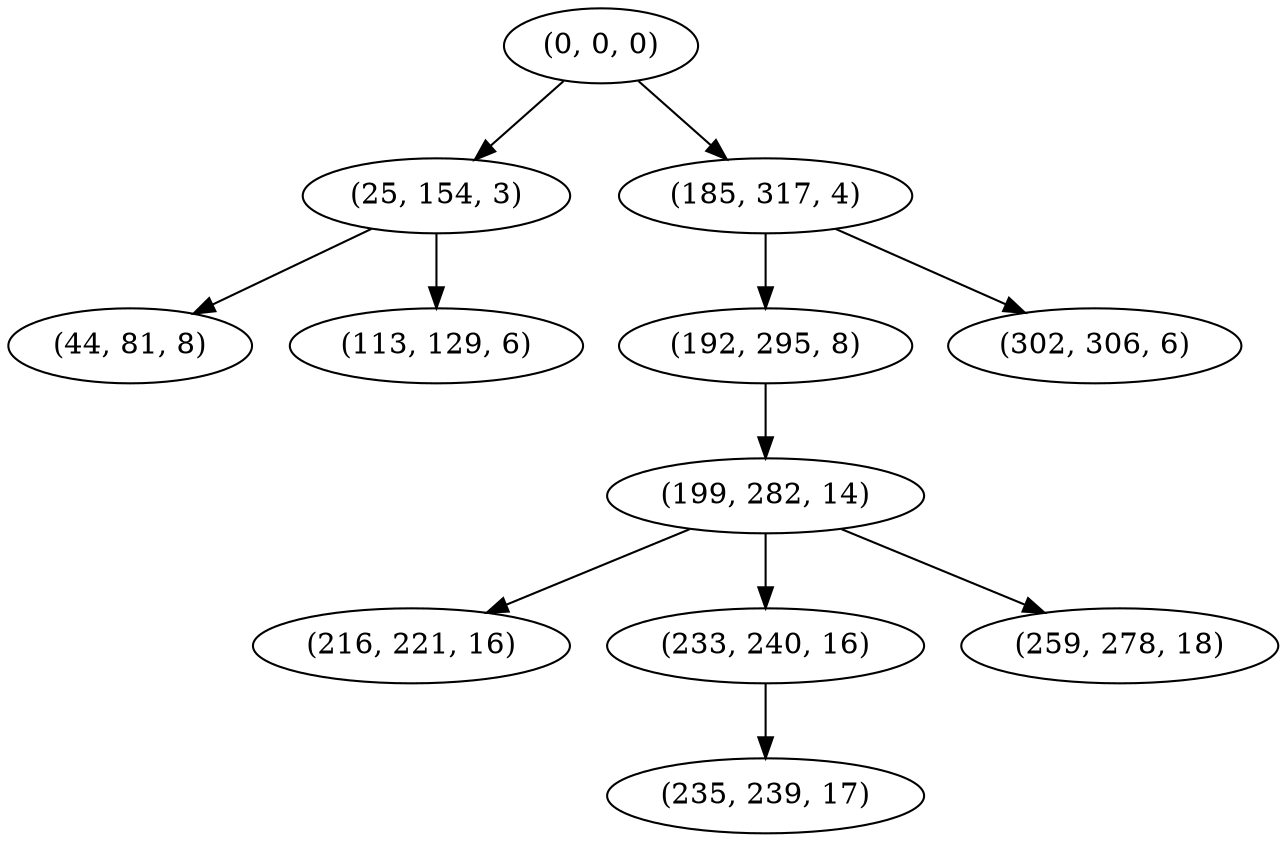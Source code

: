 digraph tree {
    "(0, 0, 0)";
    "(25, 154, 3)";
    "(44, 81, 8)";
    "(113, 129, 6)";
    "(185, 317, 4)";
    "(192, 295, 8)";
    "(199, 282, 14)";
    "(216, 221, 16)";
    "(233, 240, 16)";
    "(235, 239, 17)";
    "(259, 278, 18)";
    "(302, 306, 6)";
    "(0, 0, 0)" -> "(25, 154, 3)";
    "(0, 0, 0)" -> "(185, 317, 4)";
    "(25, 154, 3)" -> "(44, 81, 8)";
    "(25, 154, 3)" -> "(113, 129, 6)";
    "(185, 317, 4)" -> "(192, 295, 8)";
    "(185, 317, 4)" -> "(302, 306, 6)";
    "(192, 295, 8)" -> "(199, 282, 14)";
    "(199, 282, 14)" -> "(216, 221, 16)";
    "(199, 282, 14)" -> "(233, 240, 16)";
    "(199, 282, 14)" -> "(259, 278, 18)";
    "(233, 240, 16)" -> "(235, 239, 17)";
}
